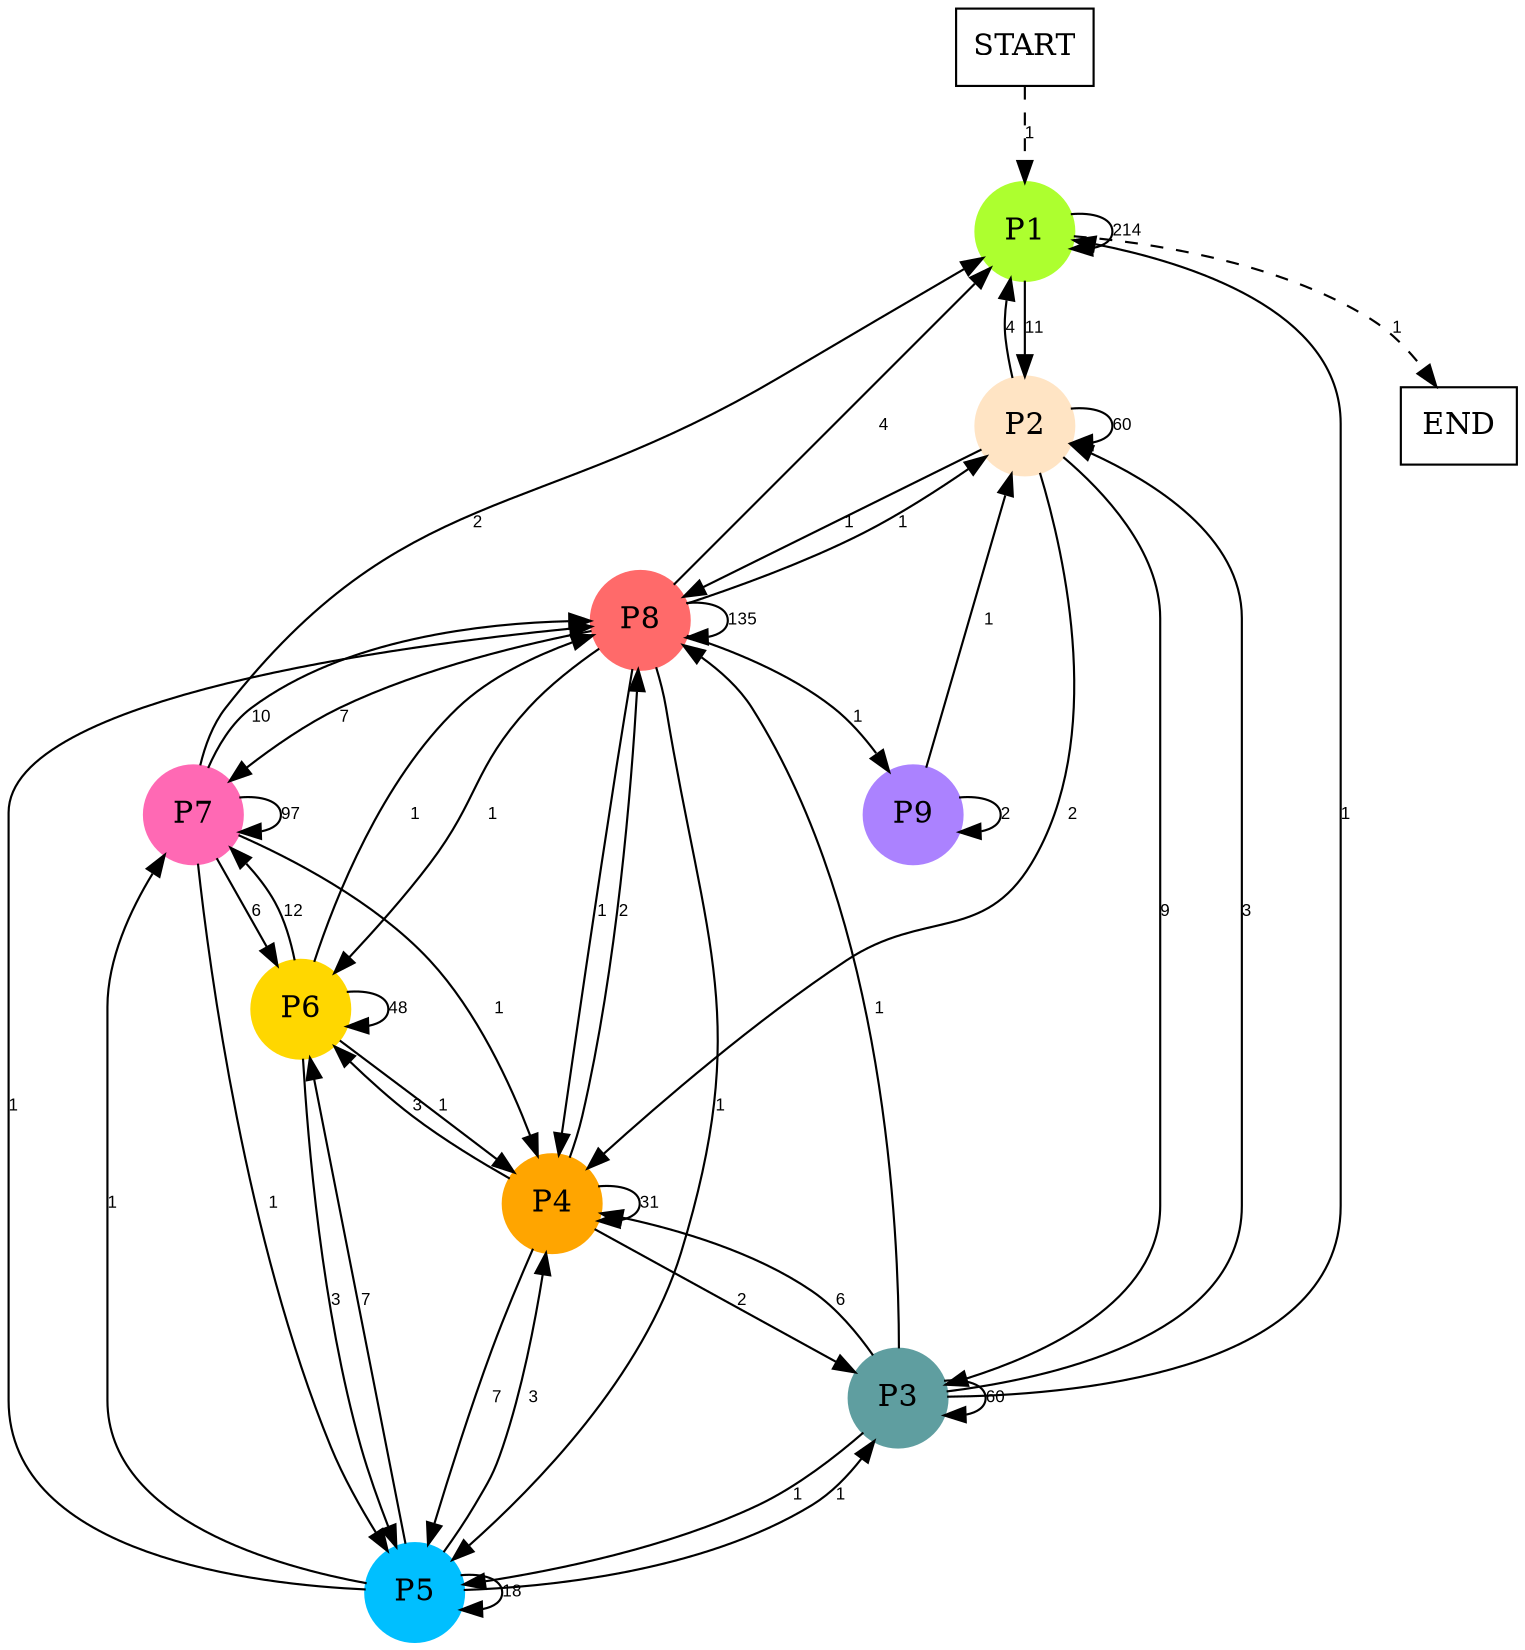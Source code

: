 digraph graphname {
	dpi = 150
	size="16,11!";
	margin = 0;
"P1" [shape=circle, color=greenyellow, style=filled]"P2" [shape=circle, color=bisque, style=filled]"P3" [shape=circle, color=cadetblue, style=filled]"P4" [shape=circle, color=orange, style=filled]"P5" [shape=circle, color=deepskyblue, style=filled]"P6" [shape=circle, color=gold, style=filled]"P7" [shape=circle, color=hotpink, style=filled]"P8" [shape=circle, color=indianred1, style=filled]"P9" [shape=circle, color=mediumpurple1, style=filled]"START" [shape=box, fillcolor=white, style=filled, color=black]"END" [shape=box, fillcolor=white, style=filled, color=black]"P1" -> "P1" [ label ="214" labelfloat=false fontname="Arial" fontsize=8]
"P1" -> "P2" [ label ="11" labelfloat=false fontname="Arial" fontsize=8]
"P1" -> "END" [ style = dashed label ="1" labelfloat=false fontname="Arial" fontsize=8]
"P2" -> "P1" [ label ="4" labelfloat=false fontname="Arial" fontsize=8]
"P2" -> "P2" [ label ="60" labelfloat=false fontname="Arial" fontsize=8]
"P2" -> "P3" [ label ="9" labelfloat=false fontname="Arial" fontsize=8]
"P2" -> "P4" [ label ="2" labelfloat=false fontname="Arial" fontsize=8]
"P2" -> "P8" [ label ="1" labelfloat=false fontname="Arial" fontsize=8]
"P3" -> "P1" [ label ="1" labelfloat=false fontname="Arial" fontsize=8]
"P3" -> "P2" [ label ="3" labelfloat=false fontname="Arial" fontsize=8]
"P3" -> "P3" [ label ="60" labelfloat=false fontname="Arial" fontsize=8]
"P3" -> "P4" [ label ="6" labelfloat=false fontname="Arial" fontsize=8]
"P3" -> "P5" [ label ="1" labelfloat=false fontname="Arial" fontsize=8]
"P3" -> "P8" [ label ="1" labelfloat=false fontname="Arial" fontsize=8]
"P4" -> "P3" [ label ="2" labelfloat=false fontname="Arial" fontsize=8]
"P4" -> "P4" [ label ="31" labelfloat=false fontname="Arial" fontsize=8]
"P4" -> "P5" [ label ="7" labelfloat=false fontname="Arial" fontsize=8]
"P4" -> "P6" [ label ="3" labelfloat=false fontname="Arial" fontsize=8]
"P4" -> "P8" [ label ="2" labelfloat=false fontname="Arial" fontsize=8]
"P5" -> "P3" [ label ="1" labelfloat=false fontname="Arial" fontsize=8]
"P5" -> "P4" [ label ="3" labelfloat=false fontname="Arial" fontsize=8]
"P5" -> "P5" [ label ="18" labelfloat=false fontname="Arial" fontsize=8]
"P5" -> "P6" [ label ="7" labelfloat=false fontname="Arial" fontsize=8]
"P5" -> "P7" [ label ="1" labelfloat=false fontname="Arial" fontsize=8]
"P5" -> "P8" [ label ="1" labelfloat=false fontname="Arial" fontsize=8]
"P6" -> "P4" [ label ="1" labelfloat=false fontname="Arial" fontsize=8]
"P6" -> "P5" [ label ="3" labelfloat=false fontname="Arial" fontsize=8]
"P6" -> "P6" [ label ="48" labelfloat=false fontname="Arial" fontsize=8]
"P6" -> "P7" [ label ="12" labelfloat=false fontname="Arial" fontsize=8]
"P6" -> "P8" [ label ="1" labelfloat=false fontname="Arial" fontsize=8]
"P7" -> "P1" [ label ="2" labelfloat=false fontname="Arial" fontsize=8]
"P7" -> "P4" [ label ="1" labelfloat=false fontname="Arial" fontsize=8]
"P7" -> "P5" [ label ="1" labelfloat=false fontname="Arial" fontsize=8]
"P7" -> "P6" [ label ="6" labelfloat=false fontname="Arial" fontsize=8]
"P7" -> "P7" [ label ="97" labelfloat=false fontname="Arial" fontsize=8]
"P7" -> "P8" [ label ="10" labelfloat=false fontname="Arial" fontsize=8]
"P8" -> "P1" [ label ="4" labelfloat=false fontname="Arial" fontsize=8]
"P8" -> "P2" [ label ="1" labelfloat=false fontname="Arial" fontsize=8]
"P8" -> "P4" [ label ="1" labelfloat=false fontname="Arial" fontsize=8]
"P8" -> "P5" [ label ="1" labelfloat=false fontname="Arial" fontsize=8]
"P8" -> "P6" [ label ="1" labelfloat=false fontname="Arial" fontsize=8]
"P8" -> "P7" [ label ="7" labelfloat=false fontname="Arial" fontsize=8]
"P8" -> "P8" [ label ="135" labelfloat=false fontname="Arial" fontsize=8]
"P8" -> "P9" [ label ="1" labelfloat=false fontname="Arial" fontsize=8]
"P9" -> "P2" [ label ="1" labelfloat=false fontname="Arial" fontsize=8]
"P9" -> "P9" [ label ="2" labelfloat=false fontname="Arial" fontsize=8]
"START" -> "P1" [ style = dashed label ="1" labelfloat=false fontname="Arial" fontsize=8]
}